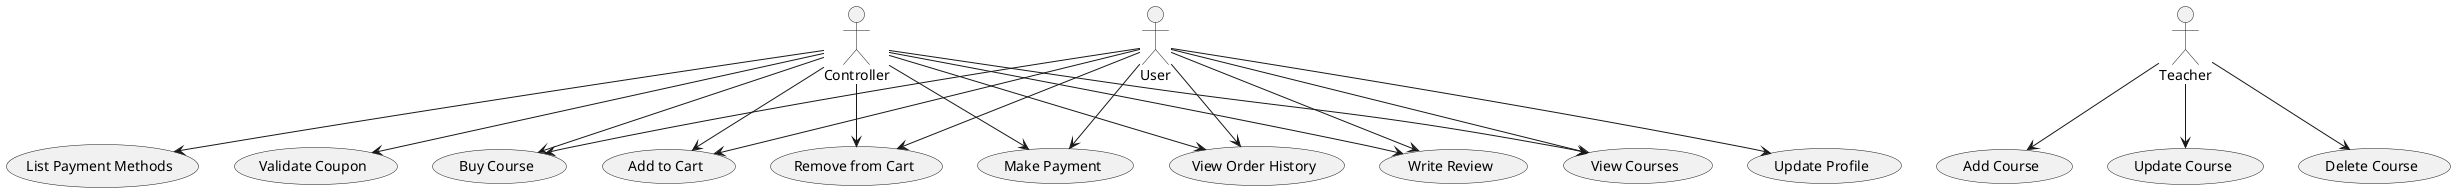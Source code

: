 @startuml Udemy Use Case Diagram

actor User
actor Teacher
actor Controller

usecase "View Courses" as UC1 
  User --> UC1
  Controller --> UC1


usecase "Buy Course" as UC2 
  User --> UC2
  Controller --> UC2


usecase "Add Course" as UC3 
  Teacher --> UC3


usecase "Update Course" as UC4 
  Teacher --> UC4


usecase "Delete Course" as UC5 
  Teacher --> UC5


usecase "Update Profile" as UC6 
  User --> UC6


usecase "List Payment Methods" as UC7 
  Controller --> UC7


usecase "Validate Coupon" as UC8 
  Controller --> UC8


usecase "Add to Cart" as UC9 
  User --> UC9


usecase "Remove from Cart" as UC10 
  User --> UC10


usecase "Make Payment" as UC11 
  User --> UC11


usecase "View Order History" as UC12 
  User --> UC12


usecase "Write Review" as UC13 
  User --> UC13


Controller --> UC9
Controller --> UC10
Controller --> UC11
Controller --> UC12
Controller --> UC13

@enduml